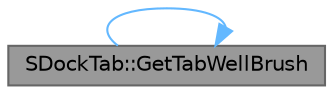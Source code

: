 digraph "SDockTab::GetTabWellBrush"
{
 // INTERACTIVE_SVG=YES
 // LATEX_PDF_SIZE
  bgcolor="transparent";
  edge [fontname=Helvetica,fontsize=10,labelfontname=Helvetica,labelfontsize=10];
  node [fontname=Helvetica,fontsize=10,shape=box,height=0.2,width=0.4];
  rankdir="LR";
  Node1 [id="Node000001",label="SDockTab::GetTabWellBrush",height=0.2,width=0.4,color="gray40", fillcolor="grey60", style="filled", fontcolor="black",tooltip="Depending on the tabs we put into the tab well, we want a different background brush."];
  Node1 -> Node1 [id="edge1_Node000001_Node000001",color="steelblue1",style="solid",tooltip=" "];
}
